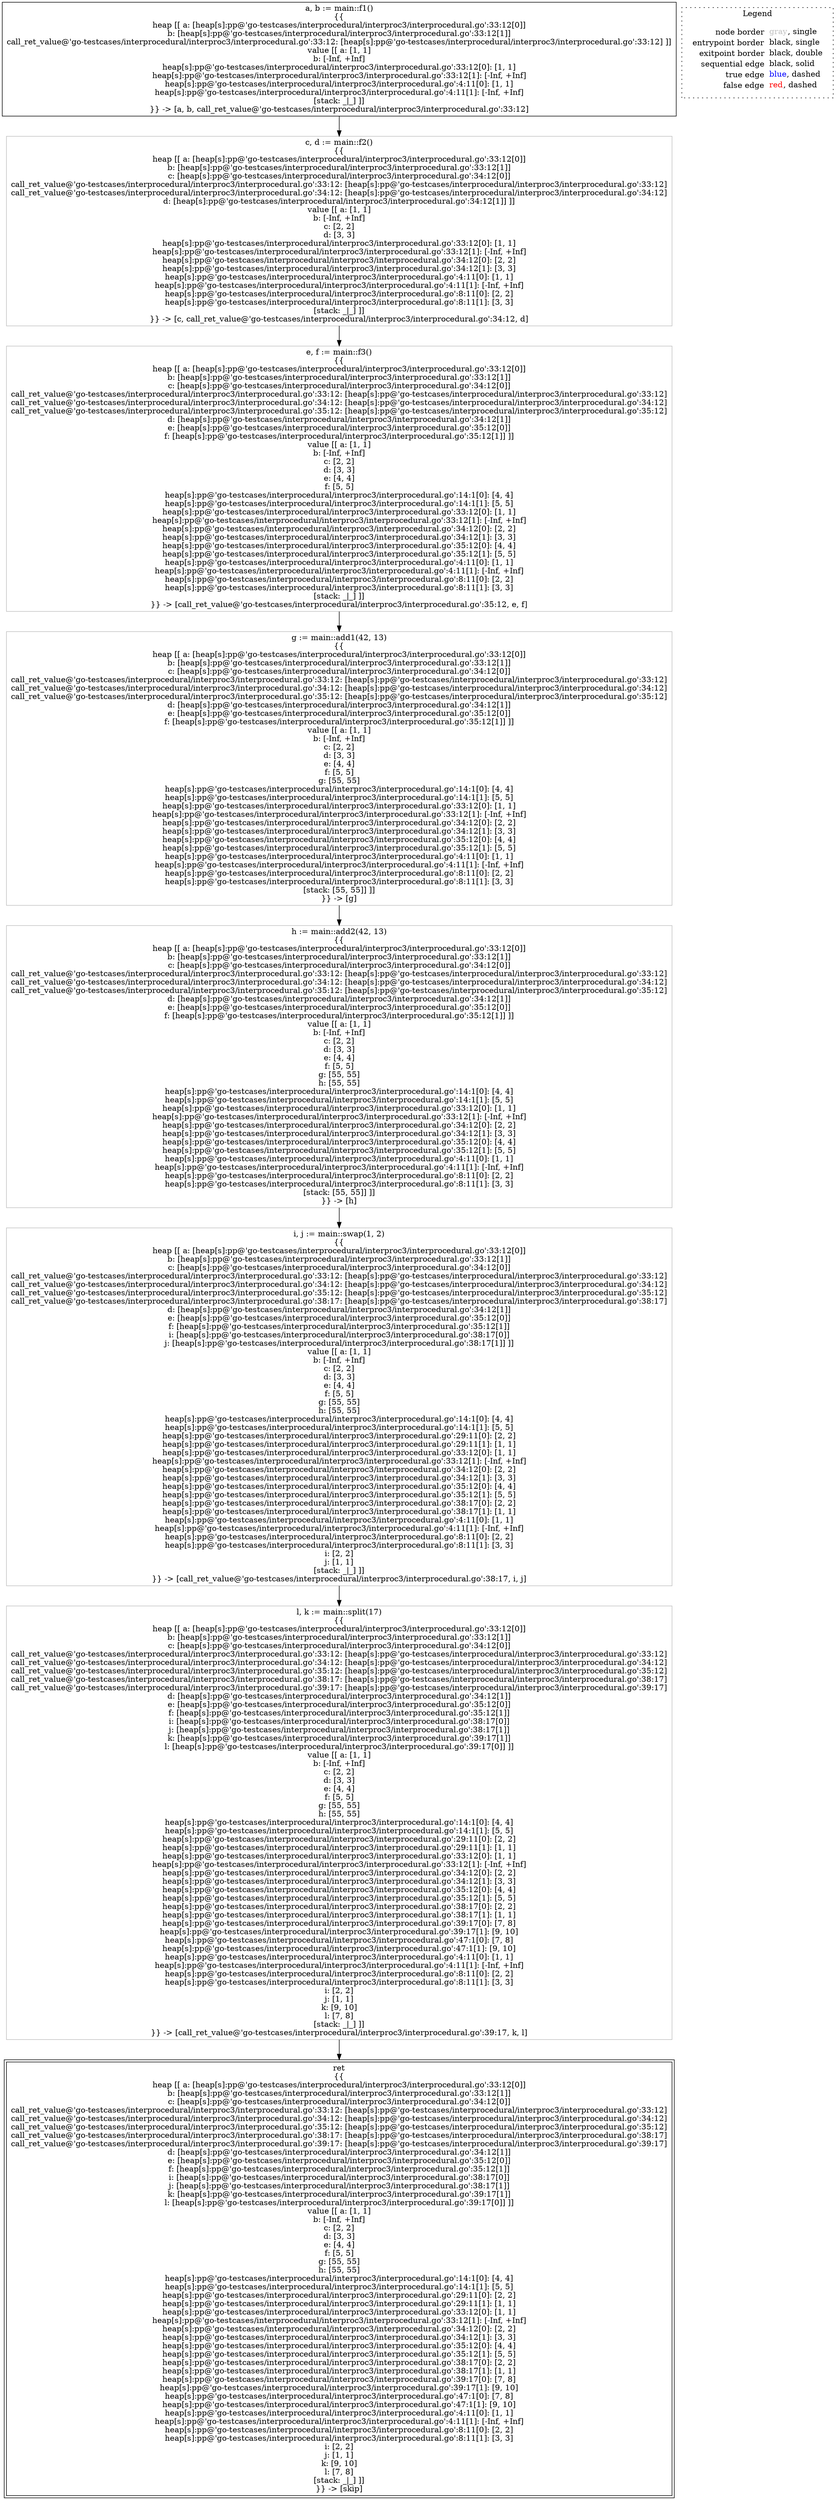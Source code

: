 digraph {
	"node0" [shape="rect",color="black",label=<a, b := main::f1()<BR/>{{<BR/>heap [[ a: [heap[s]:pp@'go-testcases/interprocedural/interproc3/interprocedural.go':33:12[0]]<BR/>b: [heap[s]:pp@'go-testcases/interprocedural/interproc3/interprocedural.go':33:12[1]]<BR/>call_ret_value@'go-testcases/interprocedural/interproc3/interprocedural.go':33:12: [heap[s]:pp@'go-testcases/interprocedural/interproc3/interprocedural.go':33:12] ]]<BR/>value [[ a: [1, 1]<BR/>b: [-Inf, +Inf]<BR/>heap[s]:pp@'go-testcases/interprocedural/interproc3/interprocedural.go':33:12[0]: [1, 1]<BR/>heap[s]:pp@'go-testcases/interprocedural/interproc3/interprocedural.go':33:12[1]: [-Inf, +Inf]<BR/>heap[s]:pp@'go-testcases/interprocedural/interproc3/interprocedural.go':4:11[0]: [1, 1]<BR/>heap[s]:pp@'go-testcases/interprocedural/interproc3/interprocedural.go':4:11[1]: [-Inf, +Inf]<BR/>[stack: _|_] ]]<BR/>}} -&gt; [a, b, call_ret_value@'go-testcases/interprocedural/interproc3/interprocedural.go':33:12]>];
	"node1" [shape="rect",color="gray",label=<i, j := main::swap(1, 2)<BR/>{{<BR/>heap [[ a: [heap[s]:pp@'go-testcases/interprocedural/interproc3/interprocedural.go':33:12[0]]<BR/>b: [heap[s]:pp@'go-testcases/interprocedural/interproc3/interprocedural.go':33:12[1]]<BR/>c: [heap[s]:pp@'go-testcases/interprocedural/interproc3/interprocedural.go':34:12[0]]<BR/>call_ret_value@'go-testcases/interprocedural/interproc3/interprocedural.go':33:12: [heap[s]:pp@'go-testcases/interprocedural/interproc3/interprocedural.go':33:12]<BR/>call_ret_value@'go-testcases/interprocedural/interproc3/interprocedural.go':34:12: [heap[s]:pp@'go-testcases/interprocedural/interproc3/interprocedural.go':34:12]<BR/>call_ret_value@'go-testcases/interprocedural/interproc3/interprocedural.go':35:12: [heap[s]:pp@'go-testcases/interprocedural/interproc3/interprocedural.go':35:12]<BR/>call_ret_value@'go-testcases/interprocedural/interproc3/interprocedural.go':38:17: [heap[s]:pp@'go-testcases/interprocedural/interproc3/interprocedural.go':38:17]<BR/>d: [heap[s]:pp@'go-testcases/interprocedural/interproc3/interprocedural.go':34:12[1]]<BR/>e: [heap[s]:pp@'go-testcases/interprocedural/interproc3/interprocedural.go':35:12[0]]<BR/>f: [heap[s]:pp@'go-testcases/interprocedural/interproc3/interprocedural.go':35:12[1]]<BR/>i: [heap[s]:pp@'go-testcases/interprocedural/interproc3/interprocedural.go':38:17[0]]<BR/>j: [heap[s]:pp@'go-testcases/interprocedural/interproc3/interprocedural.go':38:17[1]] ]]<BR/>value [[ a: [1, 1]<BR/>b: [-Inf, +Inf]<BR/>c: [2, 2]<BR/>d: [3, 3]<BR/>e: [4, 4]<BR/>f: [5, 5]<BR/>g: [55, 55]<BR/>h: [55, 55]<BR/>heap[s]:pp@'go-testcases/interprocedural/interproc3/interprocedural.go':14:1[0]: [4, 4]<BR/>heap[s]:pp@'go-testcases/interprocedural/interproc3/interprocedural.go':14:1[1]: [5, 5]<BR/>heap[s]:pp@'go-testcases/interprocedural/interproc3/interprocedural.go':29:11[0]: [2, 2]<BR/>heap[s]:pp@'go-testcases/interprocedural/interproc3/interprocedural.go':29:11[1]: [1, 1]<BR/>heap[s]:pp@'go-testcases/interprocedural/interproc3/interprocedural.go':33:12[0]: [1, 1]<BR/>heap[s]:pp@'go-testcases/interprocedural/interproc3/interprocedural.go':33:12[1]: [-Inf, +Inf]<BR/>heap[s]:pp@'go-testcases/interprocedural/interproc3/interprocedural.go':34:12[0]: [2, 2]<BR/>heap[s]:pp@'go-testcases/interprocedural/interproc3/interprocedural.go':34:12[1]: [3, 3]<BR/>heap[s]:pp@'go-testcases/interprocedural/interproc3/interprocedural.go':35:12[0]: [4, 4]<BR/>heap[s]:pp@'go-testcases/interprocedural/interproc3/interprocedural.go':35:12[1]: [5, 5]<BR/>heap[s]:pp@'go-testcases/interprocedural/interproc3/interprocedural.go':38:17[0]: [2, 2]<BR/>heap[s]:pp@'go-testcases/interprocedural/interproc3/interprocedural.go':38:17[1]: [1, 1]<BR/>heap[s]:pp@'go-testcases/interprocedural/interproc3/interprocedural.go':4:11[0]: [1, 1]<BR/>heap[s]:pp@'go-testcases/interprocedural/interproc3/interprocedural.go':4:11[1]: [-Inf, +Inf]<BR/>heap[s]:pp@'go-testcases/interprocedural/interproc3/interprocedural.go':8:11[0]: [2, 2]<BR/>heap[s]:pp@'go-testcases/interprocedural/interproc3/interprocedural.go':8:11[1]: [3, 3]<BR/>i: [2, 2]<BR/>j: [1, 1]<BR/>[stack: _|_] ]]<BR/>}} -&gt; [call_ret_value@'go-testcases/interprocedural/interproc3/interprocedural.go':38:17, i, j]>];
	"node2" [shape="rect",color="gray",label=<e, f := main::f3()<BR/>{{<BR/>heap [[ a: [heap[s]:pp@'go-testcases/interprocedural/interproc3/interprocedural.go':33:12[0]]<BR/>b: [heap[s]:pp@'go-testcases/interprocedural/interproc3/interprocedural.go':33:12[1]]<BR/>c: [heap[s]:pp@'go-testcases/interprocedural/interproc3/interprocedural.go':34:12[0]]<BR/>call_ret_value@'go-testcases/interprocedural/interproc3/interprocedural.go':33:12: [heap[s]:pp@'go-testcases/interprocedural/interproc3/interprocedural.go':33:12]<BR/>call_ret_value@'go-testcases/interprocedural/interproc3/interprocedural.go':34:12: [heap[s]:pp@'go-testcases/interprocedural/interproc3/interprocedural.go':34:12]<BR/>call_ret_value@'go-testcases/interprocedural/interproc3/interprocedural.go':35:12: [heap[s]:pp@'go-testcases/interprocedural/interproc3/interprocedural.go':35:12]<BR/>d: [heap[s]:pp@'go-testcases/interprocedural/interproc3/interprocedural.go':34:12[1]]<BR/>e: [heap[s]:pp@'go-testcases/interprocedural/interproc3/interprocedural.go':35:12[0]]<BR/>f: [heap[s]:pp@'go-testcases/interprocedural/interproc3/interprocedural.go':35:12[1]] ]]<BR/>value [[ a: [1, 1]<BR/>b: [-Inf, +Inf]<BR/>c: [2, 2]<BR/>d: [3, 3]<BR/>e: [4, 4]<BR/>f: [5, 5]<BR/>heap[s]:pp@'go-testcases/interprocedural/interproc3/interprocedural.go':14:1[0]: [4, 4]<BR/>heap[s]:pp@'go-testcases/interprocedural/interproc3/interprocedural.go':14:1[1]: [5, 5]<BR/>heap[s]:pp@'go-testcases/interprocedural/interproc3/interprocedural.go':33:12[0]: [1, 1]<BR/>heap[s]:pp@'go-testcases/interprocedural/interproc3/interprocedural.go':33:12[1]: [-Inf, +Inf]<BR/>heap[s]:pp@'go-testcases/interprocedural/interproc3/interprocedural.go':34:12[0]: [2, 2]<BR/>heap[s]:pp@'go-testcases/interprocedural/interproc3/interprocedural.go':34:12[1]: [3, 3]<BR/>heap[s]:pp@'go-testcases/interprocedural/interproc3/interprocedural.go':35:12[0]: [4, 4]<BR/>heap[s]:pp@'go-testcases/interprocedural/interproc3/interprocedural.go':35:12[1]: [5, 5]<BR/>heap[s]:pp@'go-testcases/interprocedural/interproc3/interprocedural.go':4:11[0]: [1, 1]<BR/>heap[s]:pp@'go-testcases/interprocedural/interproc3/interprocedural.go':4:11[1]: [-Inf, +Inf]<BR/>heap[s]:pp@'go-testcases/interprocedural/interproc3/interprocedural.go':8:11[0]: [2, 2]<BR/>heap[s]:pp@'go-testcases/interprocedural/interproc3/interprocedural.go':8:11[1]: [3, 3]<BR/>[stack: _|_] ]]<BR/>}} -&gt; [call_ret_value@'go-testcases/interprocedural/interproc3/interprocedural.go':35:12, e, f]>];
	"node3" [shape="rect",color="gray",label=<c, d := main::f2()<BR/>{{<BR/>heap [[ a: [heap[s]:pp@'go-testcases/interprocedural/interproc3/interprocedural.go':33:12[0]]<BR/>b: [heap[s]:pp@'go-testcases/interprocedural/interproc3/interprocedural.go':33:12[1]]<BR/>c: [heap[s]:pp@'go-testcases/interprocedural/interproc3/interprocedural.go':34:12[0]]<BR/>call_ret_value@'go-testcases/interprocedural/interproc3/interprocedural.go':33:12: [heap[s]:pp@'go-testcases/interprocedural/interproc3/interprocedural.go':33:12]<BR/>call_ret_value@'go-testcases/interprocedural/interproc3/interprocedural.go':34:12: [heap[s]:pp@'go-testcases/interprocedural/interproc3/interprocedural.go':34:12]<BR/>d: [heap[s]:pp@'go-testcases/interprocedural/interproc3/interprocedural.go':34:12[1]] ]]<BR/>value [[ a: [1, 1]<BR/>b: [-Inf, +Inf]<BR/>c: [2, 2]<BR/>d: [3, 3]<BR/>heap[s]:pp@'go-testcases/interprocedural/interproc3/interprocedural.go':33:12[0]: [1, 1]<BR/>heap[s]:pp@'go-testcases/interprocedural/interproc3/interprocedural.go':33:12[1]: [-Inf, +Inf]<BR/>heap[s]:pp@'go-testcases/interprocedural/interproc3/interprocedural.go':34:12[0]: [2, 2]<BR/>heap[s]:pp@'go-testcases/interprocedural/interproc3/interprocedural.go':34:12[1]: [3, 3]<BR/>heap[s]:pp@'go-testcases/interprocedural/interproc3/interprocedural.go':4:11[0]: [1, 1]<BR/>heap[s]:pp@'go-testcases/interprocedural/interproc3/interprocedural.go':4:11[1]: [-Inf, +Inf]<BR/>heap[s]:pp@'go-testcases/interprocedural/interproc3/interprocedural.go':8:11[0]: [2, 2]<BR/>heap[s]:pp@'go-testcases/interprocedural/interproc3/interprocedural.go':8:11[1]: [3, 3]<BR/>[stack: _|_] ]]<BR/>}} -&gt; [c, call_ret_value@'go-testcases/interprocedural/interproc3/interprocedural.go':34:12, d]>];
	"node4" [shape="rect",color="gray",label=<g := main::add1(42, 13)<BR/>{{<BR/>heap [[ a: [heap[s]:pp@'go-testcases/interprocedural/interproc3/interprocedural.go':33:12[0]]<BR/>b: [heap[s]:pp@'go-testcases/interprocedural/interproc3/interprocedural.go':33:12[1]]<BR/>c: [heap[s]:pp@'go-testcases/interprocedural/interproc3/interprocedural.go':34:12[0]]<BR/>call_ret_value@'go-testcases/interprocedural/interproc3/interprocedural.go':33:12: [heap[s]:pp@'go-testcases/interprocedural/interproc3/interprocedural.go':33:12]<BR/>call_ret_value@'go-testcases/interprocedural/interproc3/interprocedural.go':34:12: [heap[s]:pp@'go-testcases/interprocedural/interproc3/interprocedural.go':34:12]<BR/>call_ret_value@'go-testcases/interprocedural/interproc3/interprocedural.go':35:12: [heap[s]:pp@'go-testcases/interprocedural/interproc3/interprocedural.go':35:12]<BR/>d: [heap[s]:pp@'go-testcases/interprocedural/interproc3/interprocedural.go':34:12[1]]<BR/>e: [heap[s]:pp@'go-testcases/interprocedural/interproc3/interprocedural.go':35:12[0]]<BR/>f: [heap[s]:pp@'go-testcases/interprocedural/interproc3/interprocedural.go':35:12[1]] ]]<BR/>value [[ a: [1, 1]<BR/>b: [-Inf, +Inf]<BR/>c: [2, 2]<BR/>d: [3, 3]<BR/>e: [4, 4]<BR/>f: [5, 5]<BR/>g: [55, 55]<BR/>heap[s]:pp@'go-testcases/interprocedural/interproc3/interprocedural.go':14:1[0]: [4, 4]<BR/>heap[s]:pp@'go-testcases/interprocedural/interproc3/interprocedural.go':14:1[1]: [5, 5]<BR/>heap[s]:pp@'go-testcases/interprocedural/interproc3/interprocedural.go':33:12[0]: [1, 1]<BR/>heap[s]:pp@'go-testcases/interprocedural/interproc3/interprocedural.go':33:12[1]: [-Inf, +Inf]<BR/>heap[s]:pp@'go-testcases/interprocedural/interproc3/interprocedural.go':34:12[0]: [2, 2]<BR/>heap[s]:pp@'go-testcases/interprocedural/interproc3/interprocedural.go':34:12[1]: [3, 3]<BR/>heap[s]:pp@'go-testcases/interprocedural/interproc3/interprocedural.go':35:12[0]: [4, 4]<BR/>heap[s]:pp@'go-testcases/interprocedural/interproc3/interprocedural.go':35:12[1]: [5, 5]<BR/>heap[s]:pp@'go-testcases/interprocedural/interproc3/interprocedural.go':4:11[0]: [1, 1]<BR/>heap[s]:pp@'go-testcases/interprocedural/interproc3/interprocedural.go':4:11[1]: [-Inf, +Inf]<BR/>heap[s]:pp@'go-testcases/interprocedural/interproc3/interprocedural.go':8:11[0]: [2, 2]<BR/>heap[s]:pp@'go-testcases/interprocedural/interproc3/interprocedural.go':8:11[1]: [3, 3]<BR/>[stack: [55, 55]] ]]<BR/>}} -&gt; [g]>];
	"node5" [shape="rect",color="gray",label=<h := main::add2(42, 13)<BR/>{{<BR/>heap [[ a: [heap[s]:pp@'go-testcases/interprocedural/interproc3/interprocedural.go':33:12[0]]<BR/>b: [heap[s]:pp@'go-testcases/interprocedural/interproc3/interprocedural.go':33:12[1]]<BR/>c: [heap[s]:pp@'go-testcases/interprocedural/interproc3/interprocedural.go':34:12[0]]<BR/>call_ret_value@'go-testcases/interprocedural/interproc3/interprocedural.go':33:12: [heap[s]:pp@'go-testcases/interprocedural/interproc3/interprocedural.go':33:12]<BR/>call_ret_value@'go-testcases/interprocedural/interproc3/interprocedural.go':34:12: [heap[s]:pp@'go-testcases/interprocedural/interproc3/interprocedural.go':34:12]<BR/>call_ret_value@'go-testcases/interprocedural/interproc3/interprocedural.go':35:12: [heap[s]:pp@'go-testcases/interprocedural/interproc3/interprocedural.go':35:12]<BR/>d: [heap[s]:pp@'go-testcases/interprocedural/interproc3/interprocedural.go':34:12[1]]<BR/>e: [heap[s]:pp@'go-testcases/interprocedural/interproc3/interprocedural.go':35:12[0]]<BR/>f: [heap[s]:pp@'go-testcases/interprocedural/interproc3/interprocedural.go':35:12[1]] ]]<BR/>value [[ a: [1, 1]<BR/>b: [-Inf, +Inf]<BR/>c: [2, 2]<BR/>d: [3, 3]<BR/>e: [4, 4]<BR/>f: [5, 5]<BR/>g: [55, 55]<BR/>h: [55, 55]<BR/>heap[s]:pp@'go-testcases/interprocedural/interproc3/interprocedural.go':14:1[0]: [4, 4]<BR/>heap[s]:pp@'go-testcases/interprocedural/interproc3/interprocedural.go':14:1[1]: [5, 5]<BR/>heap[s]:pp@'go-testcases/interprocedural/interproc3/interprocedural.go':33:12[0]: [1, 1]<BR/>heap[s]:pp@'go-testcases/interprocedural/interproc3/interprocedural.go':33:12[1]: [-Inf, +Inf]<BR/>heap[s]:pp@'go-testcases/interprocedural/interproc3/interprocedural.go':34:12[0]: [2, 2]<BR/>heap[s]:pp@'go-testcases/interprocedural/interproc3/interprocedural.go':34:12[1]: [3, 3]<BR/>heap[s]:pp@'go-testcases/interprocedural/interproc3/interprocedural.go':35:12[0]: [4, 4]<BR/>heap[s]:pp@'go-testcases/interprocedural/interproc3/interprocedural.go':35:12[1]: [5, 5]<BR/>heap[s]:pp@'go-testcases/interprocedural/interproc3/interprocedural.go':4:11[0]: [1, 1]<BR/>heap[s]:pp@'go-testcases/interprocedural/interproc3/interprocedural.go':4:11[1]: [-Inf, +Inf]<BR/>heap[s]:pp@'go-testcases/interprocedural/interproc3/interprocedural.go':8:11[0]: [2, 2]<BR/>heap[s]:pp@'go-testcases/interprocedural/interproc3/interprocedural.go':8:11[1]: [3, 3]<BR/>[stack: [55, 55]] ]]<BR/>}} -&gt; [h]>];
	"node6" [shape="rect",color="black",peripheries="2",label=<ret<BR/>{{<BR/>heap [[ a: [heap[s]:pp@'go-testcases/interprocedural/interproc3/interprocedural.go':33:12[0]]<BR/>b: [heap[s]:pp@'go-testcases/interprocedural/interproc3/interprocedural.go':33:12[1]]<BR/>c: [heap[s]:pp@'go-testcases/interprocedural/interproc3/interprocedural.go':34:12[0]]<BR/>call_ret_value@'go-testcases/interprocedural/interproc3/interprocedural.go':33:12: [heap[s]:pp@'go-testcases/interprocedural/interproc3/interprocedural.go':33:12]<BR/>call_ret_value@'go-testcases/interprocedural/interproc3/interprocedural.go':34:12: [heap[s]:pp@'go-testcases/interprocedural/interproc3/interprocedural.go':34:12]<BR/>call_ret_value@'go-testcases/interprocedural/interproc3/interprocedural.go':35:12: [heap[s]:pp@'go-testcases/interprocedural/interproc3/interprocedural.go':35:12]<BR/>call_ret_value@'go-testcases/interprocedural/interproc3/interprocedural.go':38:17: [heap[s]:pp@'go-testcases/interprocedural/interproc3/interprocedural.go':38:17]<BR/>call_ret_value@'go-testcases/interprocedural/interproc3/interprocedural.go':39:17: [heap[s]:pp@'go-testcases/interprocedural/interproc3/interprocedural.go':39:17]<BR/>d: [heap[s]:pp@'go-testcases/interprocedural/interproc3/interprocedural.go':34:12[1]]<BR/>e: [heap[s]:pp@'go-testcases/interprocedural/interproc3/interprocedural.go':35:12[0]]<BR/>f: [heap[s]:pp@'go-testcases/interprocedural/interproc3/interprocedural.go':35:12[1]]<BR/>i: [heap[s]:pp@'go-testcases/interprocedural/interproc3/interprocedural.go':38:17[0]]<BR/>j: [heap[s]:pp@'go-testcases/interprocedural/interproc3/interprocedural.go':38:17[1]]<BR/>k: [heap[s]:pp@'go-testcases/interprocedural/interproc3/interprocedural.go':39:17[1]]<BR/>l: [heap[s]:pp@'go-testcases/interprocedural/interproc3/interprocedural.go':39:17[0]] ]]<BR/>value [[ a: [1, 1]<BR/>b: [-Inf, +Inf]<BR/>c: [2, 2]<BR/>d: [3, 3]<BR/>e: [4, 4]<BR/>f: [5, 5]<BR/>g: [55, 55]<BR/>h: [55, 55]<BR/>heap[s]:pp@'go-testcases/interprocedural/interproc3/interprocedural.go':14:1[0]: [4, 4]<BR/>heap[s]:pp@'go-testcases/interprocedural/interproc3/interprocedural.go':14:1[1]: [5, 5]<BR/>heap[s]:pp@'go-testcases/interprocedural/interproc3/interprocedural.go':29:11[0]: [2, 2]<BR/>heap[s]:pp@'go-testcases/interprocedural/interproc3/interprocedural.go':29:11[1]: [1, 1]<BR/>heap[s]:pp@'go-testcases/interprocedural/interproc3/interprocedural.go':33:12[0]: [1, 1]<BR/>heap[s]:pp@'go-testcases/interprocedural/interproc3/interprocedural.go':33:12[1]: [-Inf, +Inf]<BR/>heap[s]:pp@'go-testcases/interprocedural/interproc3/interprocedural.go':34:12[0]: [2, 2]<BR/>heap[s]:pp@'go-testcases/interprocedural/interproc3/interprocedural.go':34:12[1]: [3, 3]<BR/>heap[s]:pp@'go-testcases/interprocedural/interproc3/interprocedural.go':35:12[0]: [4, 4]<BR/>heap[s]:pp@'go-testcases/interprocedural/interproc3/interprocedural.go':35:12[1]: [5, 5]<BR/>heap[s]:pp@'go-testcases/interprocedural/interproc3/interprocedural.go':38:17[0]: [2, 2]<BR/>heap[s]:pp@'go-testcases/interprocedural/interproc3/interprocedural.go':38:17[1]: [1, 1]<BR/>heap[s]:pp@'go-testcases/interprocedural/interproc3/interprocedural.go':39:17[0]: [7, 8]<BR/>heap[s]:pp@'go-testcases/interprocedural/interproc3/interprocedural.go':39:17[1]: [9, 10]<BR/>heap[s]:pp@'go-testcases/interprocedural/interproc3/interprocedural.go':47:1[0]: [7, 8]<BR/>heap[s]:pp@'go-testcases/interprocedural/interproc3/interprocedural.go':47:1[1]: [9, 10]<BR/>heap[s]:pp@'go-testcases/interprocedural/interproc3/interprocedural.go':4:11[0]: [1, 1]<BR/>heap[s]:pp@'go-testcases/interprocedural/interproc3/interprocedural.go':4:11[1]: [-Inf, +Inf]<BR/>heap[s]:pp@'go-testcases/interprocedural/interproc3/interprocedural.go':8:11[0]: [2, 2]<BR/>heap[s]:pp@'go-testcases/interprocedural/interproc3/interprocedural.go':8:11[1]: [3, 3]<BR/>i: [2, 2]<BR/>j: [1, 1]<BR/>k: [9, 10]<BR/>l: [7, 8]<BR/>[stack: _|_] ]]<BR/>}} -&gt; [skip]>];
	"node7" [shape="rect",color="gray",label=<l, k := main::split(17)<BR/>{{<BR/>heap [[ a: [heap[s]:pp@'go-testcases/interprocedural/interproc3/interprocedural.go':33:12[0]]<BR/>b: [heap[s]:pp@'go-testcases/interprocedural/interproc3/interprocedural.go':33:12[1]]<BR/>c: [heap[s]:pp@'go-testcases/interprocedural/interproc3/interprocedural.go':34:12[0]]<BR/>call_ret_value@'go-testcases/interprocedural/interproc3/interprocedural.go':33:12: [heap[s]:pp@'go-testcases/interprocedural/interproc3/interprocedural.go':33:12]<BR/>call_ret_value@'go-testcases/interprocedural/interproc3/interprocedural.go':34:12: [heap[s]:pp@'go-testcases/interprocedural/interproc3/interprocedural.go':34:12]<BR/>call_ret_value@'go-testcases/interprocedural/interproc3/interprocedural.go':35:12: [heap[s]:pp@'go-testcases/interprocedural/interproc3/interprocedural.go':35:12]<BR/>call_ret_value@'go-testcases/interprocedural/interproc3/interprocedural.go':38:17: [heap[s]:pp@'go-testcases/interprocedural/interproc3/interprocedural.go':38:17]<BR/>call_ret_value@'go-testcases/interprocedural/interproc3/interprocedural.go':39:17: [heap[s]:pp@'go-testcases/interprocedural/interproc3/interprocedural.go':39:17]<BR/>d: [heap[s]:pp@'go-testcases/interprocedural/interproc3/interprocedural.go':34:12[1]]<BR/>e: [heap[s]:pp@'go-testcases/interprocedural/interproc3/interprocedural.go':35:12[0]]<BR/>f: [heap[s]:pp@'go-testcases/interprocedural/interproc3/interprocedural.go':35:12[1]]<BR/>i: [heap[s]:pp@'go-testcases/interprocedural/interproc3/interprocedural.go':38:17[0]]<BR/>j: [heap[s]:pp@'go-testcases/interprocedural/interproc3/interprocedural.go':38:17[1]]<BR/>k: [heap[s]:pp@'go-testcases/interprocedural/interproc3/interprocedural.go':39:17[1]]<BR/>l: [heap[s]:pp@'go-testcases/interprocedural/interproc3/interprocedural.go':39:17[0]] ]]<BR/>value [[ a: [1, 1]<BR/>b: [-Inf, +Inf]<BR/>c: [2, 2]<BR/>d: [3, 3]<BR/>e: [4, 4]<BR/>f: [5, 5]<BR/>g: [55, 55]<BR/>h: [55, 55]<BR/>heap[s]:pp@'go-testcases/interprocedural/interproc3/interprocedural.go':14:1[0]: [4, 4]<BR/>heap[s]:pp@'go-testcases/interprocedural/interproc3/interprocedural.go':14:1[1]: [5, 5]<BR/>heap[s]:pp@'go-testcases/interprocedural/interproc3/interprocedural.go':29:11[0]: [2, 2]<BR/>heap[s]:pp@'go-testcases/interprocedural/interproc3/interprocedural.go':29:11[1]: [1, 1]<BR/>heap[s]:pp@'go-testcases/interprocedural/interproc3/interprocedural.go':33:12[0]: [1, 1]<BR/>heap[s]:pp@'go-testcases/interprocedural/interproc3/interprocedural.go':33:12[1]: [-Inf, +Inf]<BR/>heap[s]:pp@'go-testcases/interprocedural/interproc3/interprocedural.go':34:12[0]: [2, 2]<BR/>heap[s]:pp@'go-testcases/interprocedural/interproc3/interprocedural.go':34:12[1]: [3, 3]<BR/>heap[s]:pp@'go-testcases/interprocedural/interproc3/interprocedural.go':35:12[0]: [4, 4]<BR/>heap[s]:pp@'go-testcases/interprocedural/interproc3/interprocedural.go':35:12[1]: [5, 5]<BR/>heap[s]:pp@'go-testcases/interprocedural/interproc3/interprocedural.go':38:17[0]: [2, 2]<BR/>heap[s]:pp@'go-testcases/interprocedural/interproc3/interprocedural.go':38:17[1]: [1, 1]<BR/>heap[s]:pp@'go-testcases/interprocedural/interproc3/interprocedural.go':39:17[0]: [7, 8]<BR/>heap[s]:pp@'go-testcases/interprocedural/interproc3/interprocedural.go':39:17[1]: [9, 10]<BR/>heap[s]:pp@'go-testcases/interprocedural/interproc3/interprocedural.go':47:1[0]: [7, 8]<BR/>heap[s]:pp@'go-testcases/interprocedural/interproc3/interprocedural.go':47:1[1]: [9, 10]<BR/>heap[s]:pp@'go-testcases/interprocedural/interproc3/interprocedural.go':4:11[0]: [1, 1]<BR/>heap[s]:pp@'go-testcases/interprocedural/interproc3/interprocedural.go':4:11[1]: [-Inf, +Inf]<BR/>heap[s]:pp@'go-testcases/interprocedural/interproc3/interprocedural.go':8:11[0]: [2, 2]<BR/>heap[s]:pp@'go-testcases/interprocedural/interproc3/interprocedural.go':8:11[1]: [3, 3]<BR/>i: [2, 2]<BR/>j: [1, 1]<BR/>k: [9, 10]<BR/>l: [7, 8]<BR/>[stack: _|_] ]]<BR/>}} -&gt; [call_ret_value@'go-testcases/interprocedural/interproc3/interprocedural.go':39:17, k, l]>];
	"node1" -> "node7" [color="black"];
	"node2" -> "node4" [color="black"];
	"node3" -> "node2" [color="black"];
	"node0" -> "node3" [color="black"];
	"node4" -> "node5" [color="black"];
	"node5" -> "node1" [color="black"];
	"node7" -> "node6" [color="black"];
subgraph cluster_legend {
	label="Legend";
	style=dotted;
	node [shape=plaintext];
	"legend" [label=<<table border="0" cellpadding="2" cellspacing="0" cellborder="0"><tr><td align="right">node border&nbsp;</td><td align="left"><font color="gray">gray</font>, single</td></tr><tr><td align="right">entrypoint border&nbsp;</td><td align="left"><font color="black">black</font>, single</td></tr><tr><td align="right">exitpoint border&nbsp;</td><td align="left"><font color="black">black</font>, double</td></tr><tr><td align="right">sequential edge&nbsp;</td><td align="left"><font color="black">black</font>, solid</td></tr><tr><td align="right">true edge&nbsp;</td><td align="left"><font color="blue">blue</font>, dashed</td></tr><tr><td align="right">false edge&nbsp;</td><td align="left"><font color="red">red</font>, dashed</td></tr></table>>];
}

}
